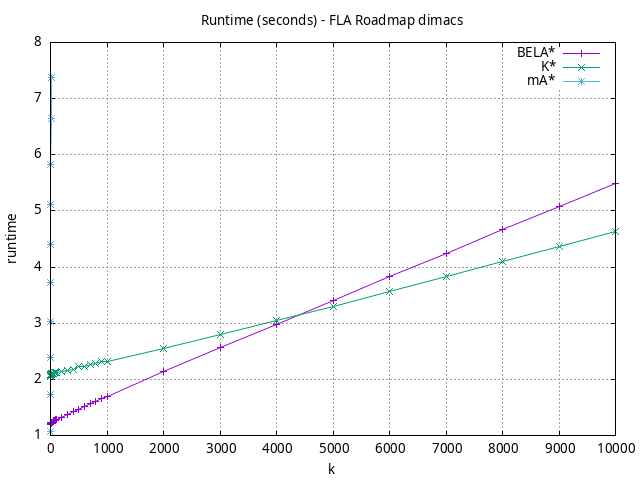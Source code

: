 #!/usr/bin/gnuplot
# -*- coding: utf-8 -*-
#
# results/roadmap/dimacs/FLA/USA-road-d.FLA.heuristic.runtime.gnuplot
#
# Started on 01/09/2024 14:38:02
# Author: Carlos Linares López
set grid
set xlabel "k"
set ylabel "runtime"

set title "Runtime (seconds) - FLA Roadmap dimacs"

set terminal png enhanced font "Ariel,10"
set output 'USA-road-d.FLA.heuristic.runtime.png'

plot "-" title "BELA*"      with linesp, "-" title "K*"      with linesp, "-" title "mA*"      with linesp

	1 1.199179369
	2 1.2174769239999998
	3 1.210649779
	4 1.211650043
	5 1.212361863
	6 1.215601422
	7 1.230949712
	8 1.2334405309999998
	9 1.2344348280000002
	10 1.2382974949999999
	20 1.2201736749999998
	30 1.226315364
	40 1.2363694699999999
	50 1.2567527299999997
	60 1.2623035569999999
	70 1.2645590480000002
	80 1.269796914
	90 1.2764091039999999
	100 1.2788712770000001
	200 1.327878245
	300 1.375421426
	400 1.422817858
	500 1.4680822900000003
	600 1.516489537
	700 1.5626252
	800 1.610803517
	900 1.6542509299999997
	1000 1.69458172
	2000 2.13615135
	3000 2.5641786399999997
	4000 2.979795790000001
	5000 3.41282374
	6000 3.8321559400000003
	7000 4.25035895
	8000 4.66413666
	9000 5.07743257
	10000 5.485262260000002
end
	1 2.053593273
	2 2.072237893
	3 2.077616109
	4 2.084601675
	5 2.0901845049999994
	6 2.090932233
	7 2.094534193
	8 2.0927009909999996
	9 2.0974285630000002
	10 2.0910299910000005
	20 2.092827346
	30 2.0968738449999997
	40 2.0984099840000003
	50 2.1069146730000003
	60 2.1066504569999998
	70 2.11332218
	80 2.11415803
	90 2.121339355
	100 2.1138673389999996
	200 2.139212584
	300 2.162037467
	400 2.18301883
	500 2.2299487229999997
	600 2.237594031
	700 2.2600097
	800 2.2870688499999994
	900 2.3106877
	1000 2.3222558699999998
	2000 2.5489983200000004
	3000 2.7901479
	4000 3.0450590799999997
	5000 3.30466742
	6000 3.5603533800000005
	7000 3.8282079799999997
	8000 4.10163795
	9000 4.37488353
	10000 4.636981840000001
end
	1 1.067301954
	2 1.7243154770000002
	3 2.3858952490000003
	4 3.0254345200000006
	5 3.7317669799999997
	6 4.40319278
	7 5.11000701
	8 5.82837062
	9 6.64029735
	10 7.37036724
end
